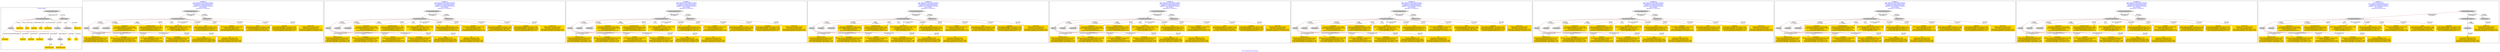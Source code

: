 digraph n0 {
fontcolor="blue"
remincross="true"
label="s26-s-san-francisco-moma.json"
subgraph cluster_0 {
label="1-correct model"
n2[style="filled",color="white",fillcolor="lightgray",label="CulturalHeritageObject1"];
n3[style="filled",color="white",fillcolor="lightgray",label="Person1"];
n4[shape="plaintext",style="filled",fillcolor="gold",label="dimensions"];
n5[shape="plaintext",style="filled",fillcolor="gold",label="credit"];
n6[shape="plaintext",style="filled",fillcolor="gold",label="copyright"];
n7[shape="plaintext",style="filled",fillcolor="gold",label="title"];
n8[shape="plaintext",style="filled",fillcolor="gold",label="accession-id"];
n9[style="filled",color="white",fillcolor="lightgray",label="Concept1"];
n10[style="filled",color="white",fillcolor="lightgray",label="Document1"];
n11[shape="plaintext",style="filled",fillcolor="gold",label="nationality"];
n12[shape="plaintext",style="filled",fillcolor="gold",label="birthYear"];
n13[shape="plaintext",style="filled",fillcolor="gold",label="deathYear"];
n14[shape="plaintext",style="filled",fillcolor="gold",label="artistName"];
n15[style="filled",color="white",fillcolor="lightgray",label="Place1"];
n16[style="filled",color="white",fillcolor="lightgray",label="Place2"];
n17[shape="plaintext",style="filled",fillcolor="gold",label="birthPlaceState"];
n18[shape="plaintext",style="filled",fillcolor="gold",label="deathPlaceState"];
n19[style="filled",color="white",fillcolor="lightgray",label="EuropeanaAggregation1"];
n20[style="filled",color="white",fillcolor="lightgray",label="WebResource1"];
n21[shape="plaintext",style="filled",fillcolor="gold",label="image-URL"];
n22[shape="plaintext",style="filled",fillcolor="gold",label="type"];
n23[shape="plaintext",style="filled",fillcolor="gold",label="url"];
}
subgraph cluster_1 {
label="candidate 0\nlink coherence:0.8947368421052632\nnode coherence:0.9473684210526315\nconfidence:0.5463947444467039\nmapping score:0.6050639123093023\ncost:18.98461\n-precision:0.74-recall:0.67"
n25[style="filled",color="white",fillcolor="lightgray",label="CulturalHeritageObject1"];
n26[style="filled",color="white",fillcolor="lightgray",label="Person1"];
n27[style="filled",color="white",fillcolor="lightgray",label="Concept1"];
n28[style="filled",color="white",fillcolor="lightgray",label="Document1"];
n29[style="filled",color="white",fillcolor="lightgray",label="EuropeanaAggregation1"];
n30[style="filled",color="white",fillcolor="lightgray",label="WebResource1"];
n31[shape="plaintext",style="filled",fillcolor="gold",label="birthPlaceState\n[CulturalHeritageObject,description,0.457]\n[Person,biographicalInformation,0.397]\n[CulturalHeritageObject,provenance,0.114]\n[CulturalHeritageObject,rightsHolder,0.032]"];
n32[shape="plaintext",style="filled",fillcolor="gold",label="nationality\n[Person,countryAssociatedWithThePerson,0.649]\n[Person,biographicalInformation,0.135]\n[CulturalHeritageObject,description,0.129]\n[CulturalHeritageObject,provenance,0.087]"];
n33[shape="plaintext",style="filled",fillcolor="gold",label="dimensions\n[CulturalHeritageObject,extent,0.994]\n[CulturalHeritageObject,description,0.006]\n[Person,dateOfDeath,0.0]\n[Person,biographicalInformation,0.0]"];
n34[shape="plaintext",style="filled",fillcolor="gold",label="url\n[Document,classLink,0.504]\n[WebResource,classLink,0.343]\n[Document,columnSubClassOfLink,0.148]\n[CulturalHeritageObject,provenance,0.005]"];
n35[shape="plaintext",style="filled",fillcolor="gold",label="type\n[Concept,prefLabel,0.754]\n[Person,biographicalInformation,0.239]\n[CulturalHeritageObject,description,0.006]\n[Document,columnSubClassOfLink,0.001]"];
n36[shape="plaintext",style="filled",fillcolor="gold",label="deathPlaceState\n[Person,biographicalInformation,0.429]\n[CulturalHeritageObject,description,0.367]\n[CulturalHeritageObject,title,0.127]\n[Document,columnSubClassOfLink,0.076]"];
n37[shape="plaintext",style="filled",fillcolor="gold",label="accession-id\n[CulturalHeritageObject,accessionNumber,0.85]\n[WebResource,classLink,0.147]\n[CulturalHeritageObject,extent,0.001]\n[Person,dateOfBirth,0.001]"];
n38[shape="plaintext",style="filled",fillcolor="gold",label="title\n[Person,biographicalInformation,0.457]\n[CulturalHeritageObject,description,0.384]\n[CulturalHeritageObject,title,0.08]\n[CulturalHeritageObject,provenance,0.079]"];
n39[shape="plaintext",style="filled",fillcolor="gold",label="birthYear\n[CulturalHeritageObject,created,0.508]\n[Person,dateOfBirth,0.192]\n[Person,biographicalInformation,0.172]\n[CulturalHeritageObject,description,0.129]"];
n40[shape="plaintext",style="filled",fillcolor="gold",label="image-URL\n[WebResource,classLink,0.845]\n[Document,classLink,0.082]\n[Document,columnSubClassOfLink,0.071]\n[CulturalHeritageObject,description,0.002]"];
n41[shape="plaintext",style="filled",fillcolor="gold",label="credit\n[CulturalHeritageObject,provenance,0.797]\n[CulturalHeritageObject,description,0.088]\n[CulturalHeritageObject,title,0.066]\n[Document,columnSubClassOfLink,0.049]"];
n42[shape="plaintext",style="filled",fillcolor="gold",label="copyright\n[CulturalHeritageObject,description,0.365]\n[CulturalHeritageObject,provenance,0.312]\n[CulturalHeritageObject,rightsHolder,0.203]\n[Person,biographicalInformation,0.119]"];
n43[shape="plaintext",style="filled",fillcolor="gold",label="deathYear\n[CulturalHeritageObject,created,0.305]\n[Person,dateOfDeath,0.287]\n[Person,biographicalInformation,0.214]\n[CulturalHeritageObject,provenance,0.194]"];
n44[shape="plaintext",style="filled",fillcolor="gold",label="artistName\n[Document,columnSubClassOfLink,0.418]\n[Person,nameOfThePerson,0.243]\n[CulturalHeritageObject,provenance,0.195]\n[CulturalHeritageObject,description,0.145]"];
}
subgraph cluster_2 {
label="candidate 1\nlink coherence:0.8947368421052632\nnode coherence:0.9473684210526315\nconfidence:0.5463947444467039\nmapping score:0.6050639123093023\ncost:18.98461\n-precision:0.74-recall:0.67"
n46[style="filled",color="white",fillcolor="lightgray",label="CulturalHeritageObject1"];
n47[style="filled",color="white",fillcolor="lightgray",label="Person1"];
n48[style="filled",color="white",fillcolor="lightgray",label="Concept1"];
n49[style="filled",color="white",fillcolor="lightgray",label="Document2"];
n50[style="filled",color="white",fillcolor="lightgray",label="EuropeanaAggregation1"];
n51[style="filled",color="white",fillcolor="lightgray",label="WebResource1"];
n52[shape="plaintext",style="filled",fillcolor="gold",label="birthPlaceState\n[CulturalHeritageObject,description,0.457]\n[Person,biographicalInformation,0.397]\n[CulturalHeritageObject,provenance,0.114]\n[CulturalHeritageObject,rightsHolder,0.032]"];
n53[shape="plaintext",style="filled",fillcolor="gold",label="nationality\n[Person,countryAssociatedWithThePerson,0.649]\n[Person,biographicalInformation,0.135]\n[CulturalHeritageObject,description,0.129]\n[CulturalHeritageObject,provenance,0.087]"];
n54[shape="plaintext",style="filled",fillcolor="gold",label="url\n[Document,classLink,0.504]\n[WebResource,classLink,0.343]\n[Document,columnSubClassOfLink,0.148]\n[CulturalHeritageObject,provenance,0.005]"];
n55[shape="plaintext",style="filled",fillcolor="gold",label="dimensions\n[CulturalHeritageObject,extent,0.994]\n[CulturalHeritageObject,description,0.006]\n[Person,dateOfDeath,0.0]\n[Person,biographicalInformation,0.0]"];
n56[shape="plaintext",style="filled",fillcolor="gold",label="type\n[Concept,prefLabel,0.754]\n[Person,biographicalInformation,0.239]\n[CulturalHeritageObject,description,0.006]\n[Document,columnSubClassOfLink,0.001]"];
n57[shape="plaintext",style="filled",fillcolor="gold",label="deathPlaceState\n[Person,biographicalInformation,0.429]\n[CulturalHeritageObject,description,0.367]\n[CulturalHeritageObject,title,0.127]\n[Document,columnSubClassOfLink,0.076]"];
n58[shape="plaintext",style="filled",fillcolor="gold",label="accession-id\n[CulturalHeritageObject,accessionNumber,0.85]\n[WebResource,classLink,0.147]\n[CulturalHeritageObject,extent,0.001]\n[Person,dateOfBirth,0.001]"];
n59[shape="plaintext",style="filled",fillcolor="gold",label="title\n[Person,biographicalInformation,0.457]\n[CulturalHeritageObject,description,0.384]\n[CulturalHeritageObject,title,0.08]\n[CulturalHeritageObject,provenance,0.079]"];
n60[shape="plaintext",style="filled",fillcolor="gold",label="birthYear\n[CulturalHeritageObject,created,0.508]\n[Person,dateOfBirth,0.192]\n[Person,biographicalInformation,0.172]\n[CulturalHeritageObject,description,0.129]"];
n61[shape="plaintext",style="filled",fillcolor="gold",label="image-URL\n[WebResource,classLink,0.845]\n[Document,classLink,0.082]\n[Document,columnSubClassOfLink,0.071]\n[CulturalHeritageObject,description,0.002]"];
n62[shape="plaintext",style="filled",fillcolor="gold",label="credit\n[CulturalHeritageObject,provenance,0.797]\n[CulturalHeritageObject,description,0.088]\n[CulturalHeritageObject,title,0.066]\n[Document,columnSubClassOfLink,0.049]"];
n63[shape="plaintext",style="filled",fillcolor="gold",label="copyright\n[CulturalHeritageObject,description,0.365]\n[CulturalHeritageObject,provenance,0.312]\n[CulturalHeritageObject,rightsHolder,0.203]\n[Person,biographicalInformation,0.119]"];
n64[shape="plaintext",style="filled",fillcolor="gold",label="deathYear\n[CulturalHeritageObject,created,0.305]\n[Person,dateOfDeath,0.287]\n[Person,biographicalInformation,0.214]\n[CulturalHeritageObject,provenance,0.194]"];
n65[shape="plaintext",style="filled",fillcolor="gold",label="artistName\n[Document,columnSubClassOfLink,0.418]\n[Person,nameOfThePerson,0.243]\n[CulturalHeritageObject,provenance,0.195]\n[CulturalHeritageObject,description,0.145]"];
}
subgraph cluster_3 {
label="candidate 2\nlink coherence:0.8947368421052632\nnode coherence:0.9473684210526315\nconfidence:0.5463947444467039\nmapping score:0.6050639123093023\ncost:18.98462\n-precision:0.74-recall:0.67"
n67[style="filled",color="white",fillcolor="lightgray",label="CulturalHeritageObject1"];
n68[style="filled",color="white",fillcolor="lightgray",label="Person1"];
n69[style="filled",color="white",fillcolor="lightgray",label="Concept2"];
n70[style="filled",color="white",fillcolor="lightgray",label="Document1"];
n71[style="filled",color="white",fillcolor="lightgray",label="EuropeanaAggregation1"];
n72[style="filled",color="white",fillcolor="lightgray",label="WebResource1"];
n73[shape="plaintext",style="filled",fillcolor="gold",label="birthPlaceState\n[CulturalHeritageObject,description,0.457]\n[Person,biographicalInformation,0.397]\n[CulturalHeritageObject,provenance,0.114]\n[CulturalHeritageObject,rightsHolder,0.032]"];
n74[shape="plaintext",style="filled",fillcolor="gold",label="nationality\n[Person,countryAssociatedWithThePerson,0.649]\n[Person,biographicalInformation,0.135]\n[CulturalHeritageObject,description,0.129]\n[CulturalHeritageObject,provenance,0.087]"];
n75[shape="plaintext",style="filled",fillcolor="gold",label="type\n[Concept,prefLabel,0.754]\n[Person,biographicalInformation,0.239]\n[CulturalHeritageObject,description,0.006]\n[Document,columnSubClassOfLink,0.001]"];
n76[shape="plaintext",style="filled",fillcolor="gold",label="dimensions\n[CulturalHeritageObject,extent,0.994]\n[CulturalHeritageObject,description,0.006]\n[Person,dateOfDeath,0.0]\n[Person,biographicalInformation,0.0]"];
n77[shape="plaintext",style="filled",fillcolor="gold",label="url\n[Document,classLink,0.504]\n[WebResource,classLink,0.343]\n[Document,columnSubClassOfLink,0.148]\n[CulturalHeritageObject,provenance,0.005]"];
n78[shape="plaintext",style="filled",fillcolor="gold",label="deathPlaceState\n[Person,biographicalInformation,0.429]\n[CulturalHeritageObject,description,0.367]\n[CulturalHeritageObject,title,0.127]\n[Document,columnSubClassOfLink,0.076]"];
n79[shape="plaintext",style="filled",fillcolor="gold",label="accession-id\n[CulturalHeritageObject,accessionNumber,0.85]\n[WebResource,classLink,0.147]\n[CulturalHeritageObject,extent,0.001]\n[Person,dateOfBirth,0.001]"];
n80[shape="plaintext",style="filled",fillcolor="gold",label="title\n[Person,biographicalInformation,0.457]\n[CulturalHeritageObject,description,0.384]\n[CulturalHeritageObject,title,0.08]\n[CulturalHeritageObject,provenance,0.079]"];
n81[shape="plaintext",style="filled",fillcolor="gold",label="birthYear\n[CulturalHeritageObject,created,0.508]\n[Person,dateOfBirth,0.192]\n[Person,biographicalInformation,0.172]\n[CulturalHeritageObject,description,0.129]"];
n82[shape="plaintext",style="filled",fillcolor="gold",label="image-URL\n[WebResource,classLink,0.845]\n[Document,classLink,0.082]\n[Document,columnSubClassOfLink,0.071]\n[CulturalHeritageObject,description,0.002]"];
n83[shape="plaintext",style="filled",fillcolor="gold",label="credit\n[CulturalHeritageObject,provenance,0.797]\n[CulturalHeritageObject,description,0.088]\n[CulturalHeritageObject,title,0.066]\n[Document,columnSubClassOfLink,0.049]"];
n84[shape="plaintext",style="filled",fillcolor="gold",label="copyright\n[CulturalHeritageObject,description,0.365]\n[CulturalHeritageObject,provenance,0.312]\n[CulturalHeritageObject,rightsHolder,0.203]\n[Person,biographicalInformation,0.119]"];
n85[shape="plaintext",style="filled",fillcolor="gold",label="deathYear\n[CulturalHeritageObject,created,0.305]\n[Person,dateOfDeath,0.287]\n[Person,biographicalInformation,0.214]\n[CulturalHeritageObject,provenance,0.194]"];
n86[shape="plaintext",style="filled",fillcolor="gold",label="artistName\n[Document,columnSubClassOfLink,0.418]\n[Person,nameOfThePerson,0.243]\n[CulturalHeritageObject,provenance,0.195]\n[CulturalHeritageObject,description,0.145]"];
}
subgraph cluster_4 {
label="candidate 3\nlink coherence:0.8947368421052632\nnode coherence:0.9473684210526315\nconfidence:0.5463947444467039\nmapping score:0.6050639123093023\ncost:18.98462\n-precision:0.74-recall:0.67"
n88[style="filled",color="white",fillcolor="lightgray",label="CulturalHeritageObject1"];
n89[style="filled",color="white",fillcolor="lightgray",label="Person1"];
n90[style="filled",color="white",fillcolor="lightgray",label="Concept2"];
n91[style="filled",color="white",fillcolor="lightgray",label="Document2"];
n92[style="filled",color="white",fillcolor="lightgray",label="EuropeanaAggregation1"];
n93[style="filled",color="white",fillcolor="lightgray",label="WebResource1"];
n94[shape="plaintext",style="filled",fillcolor="gold",label="birthPlaceState\n[CulturalHeritageObject,description,0.457]\n[Person,biographicalInformation,0.397]\n[CulturalHeritageObject,provenance,0.114]\n[CulturalHeritageObject,rightsHolder,0.032]"];
n95[shape="plaintext",style="filled",fillcolor="gold",label="nationality\n[Person,countryAssociatedWithThePerson,0.649]\n[Person,biographicalInformation,0.135]\n[CulturalHeritageObject,description,0.129]\n[CulturalHeritageObject,provenance,0.087]"];
n96[shape="plaintext",style="filled",fillcolor="gold",label="type\n[Concept,prefLabel,0.754]\n[Person,biographicalInformation,0.239]\n[CulturalHeritageObject,description,0.006]\n[Document,columnSubClassOfLink,0.001]"];
n97[shape="plaintext",style="filled",fillcolor="gold",label="url\n[Document,classLink,0.504]\n[WebResource,classLink,0.343]\n[Document,columnSubClassOfLink,0.148]\n[CulturalHeritageObject,provenance,0.005]"];
n98[shape="plaintext",style="filled",fillcolor="gold",label="dimensions\n[CulturalHeritageObject,extent,0.994]\n[CulturalHeritageObject,description,0.006]\n[Person,dateOfDeath,0.0]\n[Person,biographicalInformation,0.0]"];
n99[shape="plaintext",style="filled",fillcolor="gold",label="deathPlaceState\n[Person,biographicalInformation,0.429]\n[CulturalHeritageObject,description,0.367]\n[CulturalHeritageObject,title,0.127]\n[Document,columnSubClassOfLink,0.076]"];
n100[shape="plaintext",style="filled",fillcolor="gold",label="accession-id\n[CulturalHeritageObject,accessionNumber,0.85]\n[WebResource,classLink,0.147]\n[CulturalHeritageObject,extent,0.001]\n[Person,dateOfBirth,0.001]"];
n101[shape="plaintext",style="filled",fillcolor="gold",label="title\n[Person,biographicalInformation,0.457]\n[CulturalHeritageObject,description,0.384]\n[CulturalHeritageObject,title,0.08]\n[CulturalHeritageObject,provenance,0.079]"];
n102[shape="plaintext",style="filled",fillcolor="gold",label="birthYear\n[CulturalHeritageObject,created,0.508]\n[Person,dateOfBirth,0.192]\n[Person,biographicalInformation,0.172]\n[CulturalHeritageObject,description,0.129]"];
n103[shape="plaintext",style="filled",fillcolor="gold",label="image-URL\n[WebResource,classLink,0.845]\n[Document,classLink,0.082]\n[Document,columnSubClassOfLink,0.071]\n[CulturalHeritageObject,description,0.002]"];
n104[shape="plaintext",style="filled",fillcolor="gold",label="credit\n[CulturalHeritageObject,provenance,0.797]\n[CulturalHeritageObject,description,0.088]\n[CulturalHeritageObject,title,0.066]\n[Document,columnSubClassOfLink,0.049]"];
n105[shape="plaintext",style="filled",fillcolor="gold",label="copyright\n[CulturalHeritageObject,description,0.365]\n[CulturalHeritageObject,provenance,0.312]\n[CulturalHeritageObject,rightsHolder,0.203]\n[Person,biographicalInformation,0.119]"];
n106[shape="plaintext",style="filled",fillcolor="gold",label="deathYear\n[CulturalHeritageObject,created,0.305]\n[Person,dateOfDeath,0.287]\n[Person,biographicalInformation,0.214]\n[CulturalHeritageObject,provenance,0.194]"];
n107[shape="plaintext",style="filled",fillcolor="gold",label="artistName\n[Document,columnSubClassOfLink,0.418]\n[Person,nameOfThePerson,0.243]\n[CulturalHeritageObject,provenance,0.195]\n[CulturalHeritageObject,description,0.145]"];
}
subgraph cluster_5 {
label="candidate 4\nlink coherence:0.8947368421052632\nnode coherence:0.9473684210526315\nconfidence:0.5463947444467039\nmapping score:0.6050639123093023\ncost:18.98471\n-precision:0.74-recall:0.67"
n109[style="filled",color="white",fillcolor="lightgray",label="CulturalHeritageObject1"];
n110[style="filled",color="white",fillcolor="lightgray",label="Person2"];
n111[style="filled",color="white",fillcolor="lightgray",label="Concept1"];
n112[style="filled",color="white",fillcolor="lightgray",label="Document1"];
n113[style="filled",color="white",fillcolor="lightgray",label="EuropeanaAggregation1"];
n114[style="filled",color="white",fillcolor="lightgray",label="WebResource1"];
n115[shape="plaintext",style="filled",fillcolor="gold",label="birthPlaceState\n[CulturalHeritageObject,description,0.457]\n[Person,biographicalInformation,0.397]\n[CulturalHeritageObject,provenance,0.114]\n[CulturalHeritageObject,rightsHolder,0.032]"];
n116[shape="plaintext",style="filled",fillcolor="gold",label="dimensions\n[CulturalHeritageObject,extent,0.994]\n[CulturalHeritageObject,description,0.006]\n[Person,dateOfDeath,0.0]\n[Person,biographicalInformation,0.0]"];
n117[shape="plaintext",style="filled",fillcolor="gold",label="url\n[Document,classLink,0.504]\n[WebResource,classLink,0.343]\n[Document,columnSubClassOfLink,0.148]\n[CulturalHeritageObject,provenance,0.005]"];
n118[shape="plaintext",style="filled",fillcolor="gold",label="nationality\n[Person,countryAssociatedWithThePerson,0.649]\n[Person,biographicalInformation,0.135]\n[CulturalHeritageObject,description,0.129]\n[CulturalHeritageObject,provenance,0.087]"];
n119[shape="plaintext",style="filled",fillcolor="gold",label="type\n[Concept,prefLabel,0.754]\n[Person,biographicalInformation,0.239]\n[CulturalHeritageObject,description,0.006]\n[Document,columnSubClassOfLink,0.001]"];
n120[shape="plaintext",style="filled",fillcolor="gold",label="deathPlaceState\n[Person,biographicalInformation,0.429]\n[CulturalHeritageObject,description,0.367]\n[CulturalHeritageObject,title,0.127]\n[Document,columnSubClassOfLink,0.076]"];
n121[shape="plaintext",style="filled",fillcolor="gold",label="accession-id\n[CulturalHeritageObject,accessionNumber,0.85]\n[WebResource,classLink,0.147]\n[CulturalHeritageObject,extent,0.001]\n[Person,dateOfBirth,0.001]"];
n122[shape="plaintext",style="filled",fillcolor="gold",label="title\n[Person,biographicalInformation,0.457]\n[CulturalHeritageObject,description,0.384]\n[CulturalHeritageObject,title,0.08]\n[CulturalHeritageObject,provenance,0.079]"];
n123[shape="plaintext",style="filled",fillcolor="gold",label="birthYear\n[CulturalHeritageObject,created,0.508]\n[Person,dateOfBirth,0.192]\n[Person,biographicalInformation,0.172]\n[CulturalHeritageObject,description,0.129]"];
n124[shape="plaintext",style="filled",fillcolor="gold",label="image-URL\n[WebResource,classLink,0.845]\n[Document,classLink,0.082]\n[Document,columnSubClassOfLink,0.071]\n[CulturalHeritageObject,description,0.002]"];
n125[shape="plaintext",style="filled",fillcolor="gold",label="deathYear\n[CulturalHeritageObject,created,0.305]\n[Person,dateOfDeath,0.287]\n[Person,biographicalInformation,0.214]\n[CulturalHeritageObject,provenance,0.194]"];
n126[shape="plaintext",style="filled",fillcolor="gold",label="credit\n[CulturalHeritageObject,provenance,0.797]\n[CulturalHeritageObject,description,0.088]\n[CulturalHeritageObject,title,0.066]\n[Document,columnSubClassOfLink,0.049]"];
n127[shape="plaintext",style="filled",fillcolor="gold",label="copyright\n[CulturalHeritageObject,description,0.365]\n[CulturalHeritageObject,provenance,0.312]\n[CulturalHeritageObject,rightsHolder,0.203]\n[Person,biographicalInformation,0.119]"];
n128[shape="plaintext",style="filled",fillcolor="gold",label="artistName\n[Document,columnSubClassOfLink,0.418]\n[Person,nameOfThePerson,0.243]\n[CulturalHeritageObject,provenance,0.195]\n[CulturalHeritageObject,description,0.145]"];
}
subgraph cluster_6 {
label="candidate 5\nlink coherence:0.8947368421052632\nnode coherence:0.9473684210526315\nconfidence:0.5463947444467039\nmapping score:0.6050639123093023\ncost:18.98493\n-precision:0.74-recall:0.67"
n130[style="filled",color="white",fillcolor="lightgray",label="CulturalHeritageObject1"];
n131[style="filled",color="white",fillcolor="lightgray",label="Person1"];
n132[style="filled",color="white",fillcolor="lightgray",label="Concept1"];
n133[style="filled",color="white",fillcolor="lightgray",label="Document1"];
n134[style="filled",color="white",fillcolor="lightgray",label="EuropeanaAggregation1"];
n135[style="filled",color="white",fillcolor="lightgray",label="WebResource2"];
n136[shape="plaintext",style="filled",fillcolor="gold",label="birthPlaceState\n[CulturalHeritageObject,description,0.457]\n[Person,biographicalInformation,0.397]\n[CulturalHeritageObject,provenance,0.114]\n[CulturalHeritageObject,rightsHolder,0.032]"];
n137[shape="plaintext",style="filled",fillcolor="gold",label="nationality\n[Person,countryAssociatedWithThePerson,0.649]\n[Person,biographicalInformation,0.135]\n[CulturalHeritageObject,description,0.129]\n[CulturalHeritageObject,provenance,0.087]"];
n138[shape="plaintext",style="filled",fillcolor="gold",label="image-URL\n[WebResource,classLink,0.845]\n[Document,classLink,0.082]\n[Document,columnSubClassOfLink,0.071]\n[CulturalHeritageObject,description,0.002]"];
n139[shape="plaintext",style="filled",fillcolor="gold",label="dimensions\n[CulturalHeritageObject,extent,0.994]\n[CulturalHeritageObject,description,0.006]\n[Person,dateOfDeath,0.0]\n[Person,biographicalInformation,0.0]"];
n140[shape="plaintext",style="filled",fillcolor="gold",label="url\n[Document,classLink,0.504]\n[WebResource,classLink,0.343]\n[Document,columnSubClassOfLink,0.148]\n[CulturalHeritageObject,provenance,0.005]"];
n141[shape="plaintext",style="filled",fillcolor="gold",label="type\n[Concept,prefLabel,0.754]\n[Person,biographicalInformation,0.239]\n[CulturalHeritageObject,description,0.006]\n[Document,columnSubClassOfLink,0.001]"];
n142[shape="plaintext",style="filled",fillcolor="gold",label="deathPlaceState\n[Person,biographicalInformation,0.429]\n[CulturalHeritageObject,description,0.367]\n[CulturalHeritageObject,title,0.127]\n[Document,columnSubClassOfLink,0.076]"];
n143[shape="plaintext",style="filled",fillcolor="gold",label="accession-id\n[CulturalHeritageObject,accessionNumber,0.85]\n[WebResource,classLink,0.147]\n[CulturalHeritageObject,extent,0.001]\n[Person,dateOfBirth,0.001]"];
n144[shape="plaintext",style="filled",fillcolor="gold",label="title\n[Person,biographicalInformation,0.457]\n[CulturalHeritageObject,description,0.384]\n[CulturalHeritageObject,title,0.08]\n[CulturalHeritageObject,provenance,0.079]"];
n145[shape="plaintext",style="filled",fillcolor="gold",label="birthYear\n[CulturalHeritageObject,created,0.508]\n[Person,dateOfBirth,0.192]\n[Person,biographicalInformation,0.172]\n[CulturalHeritageObject,description,0.129]"];
n146[shape="plaintext",style="filled",fillcolor="gold",label="credit\n[CulturalHeritageObject,provenance,0.797]\n[CulturalHeritageObject,description,0.088]\n[CulturalHeritageObject,title,0.066]\n[Document,columnSubClassOfLink,0.049]"];
n147[shape="plaintext",style="filled",fillcolor="gold",label="copyright\n[CulturalHeritageObject,description,0.365]\n[CulturalHeritageObject,provenance,0.312]\n[CulturalHeritageObject,rightsHolder,0.203]\n[Person,biographicalInformation,0.119]"];
n148[shape="plaintext",style="filled",fillcolor="gold",label="deathYear\n[CulturalHeritageObject,created,0.305]\n[Person,dateOfDeath,0.287]\n[Person,biographicalInformation,0.214]\n[CulturalHeritageObject,provenance,0.194]"];
n149[shape="plaintext",style="filled",fillcolor="gold",label="artistName\n[Document,columnSubClassOfLink,0.418]\n[Person,nameOfThePerson,0.243]\n[CulturalHeritageObject,provenance,0.195]\n[CulturalHeritageObject,description,0.145]"];
}
subgraph cluster_7 {
label="candidate 6\nlink coherence:0.8947368421052632\nnode coherence:0.9473684210526315\nconfidence:0.5463947444467039\nmapping score:0.6050639123093023\ncost:18.98493\n-precision:0.74-recall:0.67"
n151[style="filled",color="white",fillcolor="lightgray",label="CulturalHeritageObject1"];
n152[style="filled",color="white",fillcolor="lightgray",label="Person1"];
n153[style="filled",color="white",fillcolor="lightgray",label="Concept1"];
n154[style="filled",color="white",fillcolor="lightgray",label="Document2"];
n155[style="filled",color="white",fillcolor="lightgray",label="EuropeanaAggregation1"];
n156[style="filled",color="white",fillcolor="lightgray",label="WebResource2"];
n157[shape="plaintext",style="filled",fillcolor="gold",label="birthPlaceState\n[CulturalHeritageObject,description,0.457]\n[Person,biographicalInformation,0.397]\n[CulturalHeritageObject,provenance,0.114]\n[CulturalHeritageObject,rightsHolder,0.032]"];
n158[shape="plaintext",style="filled",fillcolor="gold",label="nationality\n[Person,countryAssociatedWithThePerson,0.649]\n[Person,biographicalInformation,0.135]\n[CulturalHeritageObject,description,0.129]\n[CulturalHeritageObject,provenance,0.087]"];
n159[shape="plaintext",style="filled",fillcolor="gold",label="image-URL\n[WebResource,classLink,0.845]\n[Document,classLink,0.082]\n[Document,columnSubClassOfLink,0.071]\n[CulturalHeritageObject,description,0.002]"];
n160[shape="plaintext",style="filled",fillcolor="gold",label="url\n[Document,classLink,0.504]\n[WebResource,classLink,0.343]\n[Document,columnSubClassOfLink,0.148]\n[CulturalHeritageObject,provenance,0.005]"];
n161[shape="plaintext",style="filled",fillcolor="gold",label="dimensions\n[CulturalHeritageObject,extent,0.994]\n[CulturalHeritageObject,description,0.006]\n[Person,dateOfDeath,0.0]\n[Person,biographicalInformation,0.0]"];
n162[shape="plaintext",style="filled",fillcolor="gold",label="type\n[Concept,prefLabel,0.754]\n[Person,biographicalInformation,0.239]\n[CulturalHeritageObject,description,0.006]\n[Document,columnSubClassOfLink,0.001]"];
n163[shape="plaintext",style="filled",fillcolor="gold",label="deathPlaceState\n[Person,biographicalInformation,0.429]\n[CulturalHeritageObject,description,0.367]\n[CulturalHeritageObject,title,0.127]\n[Document,columnSubClassOfLink,0.076]"];
n164[shape="plaintext",style="filled",fillcolor="gold",label="accession-id\n[CulturalHeritageObject,accessionNumber,0.85]\n[WebResource,classLink,0.147]\n[CulturalHeritageObject,extent,0.001]\n[Person,dateOfBirth,0.001]"];
n165[shape="plaintext",style="filled",fillcolor="gold",label="title\n[Person,biographicalInformation,0.457]\n[CulturalHeritageObject,description,0.384]\n[CulturalHeritageObject,title,0.08]\n[CulturalHeritageObject,provenance,0.079]"];
n166[shape="plaintext",style="filled",fillcolor="gold",label="birthYear\n[CulturalHeritageObject,created,0.508]\n[Person,dateOfBirth,0.192]\n[Person,biographicalInformation,0.172]\n[CulturalHeritageObject,description,0.129]"];
n167[shape="plaintext",style="filled",fillcolor="gold",label="credit\n[CulturalHeritageObject,provenance,0.797]\n[CulturalHeritageObject,description,0.088]\n[CulturalHeritageObject,title,0.066]\n[Document,columnSubClassOfLink,0.049]"];
n168[shape="plaintext",style="filled",fillcolor="gold",label="copyright\n[CulturalHeritageObject,description,0.365]\n[CulturalHeritageObject,provenance,0.312]\n[CulturalHeritageObject,rightsHolder,0.203]\n[Person,biographicalInformation,0.119]"];
n169[shape="plaintext",style="filled",fillcolor="gold",label="deathYear\n[CulturalHeritageObject,created,0.305]\n[Person,dateOfDeath,0.287]\n[Person,biographicalInformation,0.214]\n[CulturalHeritageObject,provenance,0.194]"];
n170[shape="plaintext",style="filled",fillcolor="gold",label="artistName\n[Document,columnSubClassOfLink,0.418]\n[Person,nameOfThePerson,0.243]\n[CulturalHeritageObject,provenance,0.195]\n[CulturalHeritageObject,description,0.145]"];
}
subgraph cluster_8 {
label="candidate 7\nlink coherence:0.8947368421052632\nnode coherence:0.9473684210526315\nconfidence:0.5463947444467039\nmapping score:0.6050639123093023\ncost:18.98494\n-precision:0.74-recall:0.67"
n172[style="filled",color="white",fillcolor="lightgray",label="CulturalHeritageObject1"];
n173[style="filled",color="white",fillcolor="lightgray",label="Person1"];
n174[style="filled",color="white",fillcolor="lightgray",label="Concept2"];
n175[style="filled",color="white",fillcolor="lightgray",label="Document1"];
n176[style="filled",color="white",fillcolor="lightgray",label="EuropeanaAggregation1"];
n177[style="filled",color="white",fillcolor="lightgray",label="WebResource2"];
n178[shape="plaintext",style="filled",fillcolor="gold",label="birthPlaceState\n[CulturalHeritageObject,description,0.457]\n[Person,biographicalInformation,0.397]\n[CulturalHeritageObject,provenance,0.114]\n[CulturalHeritageObject,rightsHolder,0.032]"];
n179[shape="plaintext",style="filled",fillcolor="gold",label="nationality\n[Person,countryAssociatedWithThePerson,0.649]\n[Person,biographicalInformation,0.135]\n[CulturalHeritageObject,description,0.129]\n[CulturalHeritageObject,provenance,0.087]"];
n180[shape="plaintext",style="filled",fillcolor="gold",label="image-URL\n[WebResource,classLink,0.845]\n[Document,classLink,0.082]\n[Document,columnSubClassOfLink,0.071]\n[CulturalHeritageObject,description,0.002]"];
n181[shape="plaintext",style="filled",fillcolor="gold",label="type\n[Concept,prefLabel,0.754]\n[Person,biographicalInformation,0.239]\n[CulturalHeritageObject,description,0.006]\n[Document,columnSubClassOfLink,0.001]"];
n182[shape="plaintext",style="filled",fillcolor="gold",label="dimensions\n[CulturalHeritageObject,extent,0.994]\n[CulturalHeritageObject,description,0.006]\n[Person,dateOfDeath,0.0]\n[Person,biographicalInformation,0.0]"];
n183[shape="plaintext",style="filled",fillcolor="gold",label="url\n[Document,classLink,0.504]\n[WebResource,classLink,0.343]\n[Document,columnSubClassOfLink,0.148]\n[CulturalHeritageObject,provenance,0.005]"];
n184[shape="plaintext",style="filled",fillcolor="gold",label="deathPlaceState\n[Person,biographicalInformation,0.429]\n[CulturalHeritageObject,description,0.367]\n[CulturalHeritageObject,title,0.127]\n[Document,columnSubClassOfLink,0.076]"];
n185[shape="plaintext",style="filled",fillcolor="gold",label="accession-id\n[CulturalHeritageObject,accessionNumber,0.85]\n[WebResource,classLink,0.147]\n[CulturalHeritageObject,extent,0.001]\n[Person,dateOfBirth,0.001]"];
n186[shape="plaintext",style="filled",fillcolor="gold",label="title\n[Person,biographicalInformation,0.457]\n[CulturalHeritageObject,description,0.384]\n[CulturalHeritageObject,title,0.08]\n[CulturalHeritageObject,provenance,0.079]"];
n187[shape="plaintext",style="filled",fillcolor="gold",label="birthYear\n[CulturalHeritageObject,created,0.508]\n[Person,dateOfBirth,0.192]\n[Person,biographicalInformation,0.172]\n[CulturalHeritageObject,description,0.129]"];
n188[shape="plaintext",style="filled",fillcolor="gold",label="credit\n[CulturalHeritageObject,provenance,0.797]\n[CulturalHeritageObject,description,0.088]\n[CulturalHeritageObject,title,0.066]\n[Document,columnSubClassOfLink,0.049]"];
n189[shape="plaintext",style="filled",fillcolor="gold",label="copyright\n[CulturalHeritageObject,description,0.365]\n[CulturalHeritageObject,provenance,0.312]\n[CulturalHeritageObject,rightsHolder,0.203]\n[Person,biographicalInformation,0.119]"];
n190[shape="plaintext",style="filled",fillcolor="gold",label="deathYear\n[CulturalHeritageObject,created,0.305]\n[Person,dateOfDeath,0.287]\n[Person,biographicalInformation,0.214]\n[CulturalHeritageObject,provenance,0.194]"];
n191[shape="plaintext",style="filled",fillcolor="gold",label="artistName\n[Document,columnSubClassOfLink,0.418]\n[Person,nameOfThePerson,0.243]\n[CulturalHeritageObject,provenance,0.195]\n[CulturalHeritageObject,description,0.145]"];
}
subgraph cluster_9 {
label="candidate 8\nlink coherence:0.8947368421052632\nnode coherence:0.9473684210526315\nconfidence:0.5463947444467039\nmapping score:0.6050639123093023\ncost:18.98494\n-precision:0.74-recall:0.67"
n193[style="filled",color="white",fillcolor="lightgray",label="CulturalHeritageObject1"];
n194[style="filled",color="white",fillcolor="lightgray",label="Person1"];
n195[style="filled",color="white",fillcolor="lightgray",label="Concept2"];
n196[style="filled",color="white",fillcolor="lightgray",label="Document2"];
n197[style="filled",color="white",fillcolor="lightgray",label="EuropeanaAggregation1"];
n198[style="filled",color="white",fillcolor="lightgray",label="WebResource2"];
n199[shape="plaintext",style="filled",fillcolor="gold",label="birthPlaceState\n[CulturalHeritageObject,description,0.457]\n[Person,biographicalInformation,0.397]\n[CulturalHeritageObject,provenance,0.114]\n[CulturalHeritageObject,rightsHolder,0.032]"];
n200[shape="plaintext",style="filled",fillcolor="gold",label="nationality\n[Person,countryAssociatedWithThePerson,0.649]\n[Person,biographicalInformation,0.135]\n[CulturalHeritageObject,description,0.129]\n[CulturalHeritageObject,provenance,0.087]"];
n201[shape="plaintext",style="filled",fillcolor="gold",label="image-URL\n[WebResource,classLink,0.845]\n[Document,classLink,0.082]\n[Document,columnSubClassOfLink,0.071]\n[CulturalHeritageObject,description,0.002]"];
n202[shape="plaintext",style="filled",fillcolor="gold",label="type\n[Concept,prefLabel,0.754]\n[Person,biographicalInformation,0.239]\n[CulturalHeritageObject,description,0.006]\n[Document,columnSubClassOfLink,0.001]"];
n203[shape="plaintext",style="filled",fillcolor="gold",label="url\n[Document,classLink,0.504]\n[WebResource,classLink,0.343]\n[Document,columnSubClassOfLink,0.148]\n[CulturalHeritageObject,provenance,0.005]"];
n204[shape="plaintext",style="filled",fillcolor="gold",label="dimensions\n[CulturalHeritageObject,extent,0.994]\n[CulturalHeritageObject,description,0.006]\n[Person,dateOfDeath,0.0]\n[Person,biographicalInformation,0.0]"];
n205[shape="plaintext",style="filled",fillcolor="gold",label="deathPlaceState\n[Person,biographicalInformation,0.429]\n[CulturalHeritageObject,description,0.367]\n[CulturalHeritageObject,title,0.127]\n[Document,columnSubClassOfLink,0.076]"];
n206[shape="plaintext",style="filled",fillcolor="gold",label="accession-id\n[CulturalHeritageObject,accessionNumber,0.85]\n[WebResource,classLink,0.147]\n[CulturalHeritageObject,extent,0.001]\n[Person,dateOfBirth,0.001]"];
n207[shape="plaintext",style="filled",fillcolor="gold",label="title\n[Person,biographicalInformation,0.457]\n[CulturalHeritageObject,description,0.384]\n[CulturalHeritageObject,title,0.08]\n[CulturalHeritageObject,provenance,0.079]"];
n208[shape="plaintext",style="filled",fillcolor="gold",label="birthYear\n[CulturalHeritageObject,created,0.508]\n[Person,dateOfBirth,0.192]\n[Person,biographicalInformation,0.172]\n[CulturalHeritageObject,description,0.129]"];
n209[shape="plaintext",style="filled",fillcolor="gold",label="credit\n[CulturalHeritageObject,provenance,0.797]\n[CulturalHeritageObject,description,0.088]\n[CulturalHeritageObject,title,0.066]\n[Document,columnSubClassOfLink,0.049]"];
n210[shape="plaintext",style="filled",fillcolor="gold",label="copyright\n[CulturalHeritageObject,description,0.365]\n[CulturalHeritageObject,provenance,0.312]\n[CulturalHeritageObject,rightsHolder,0.203]\n[Person,biographicalInformation,0.119]"];
n211[shape="plaintext",style="filled",fillcolor="gold",label="deathYear\n[CulturalHeritageObject,created,0.305]\n[Person,dateOfDeath,0.287]\n[Person,biographicalInformation,0.214]\n[CulturalHeritageObject,provenance,0.194]"];
n212[shape="plaintext",style="filled",fillcolor="gold",label="artistName\n[Document,columnSubClassOfLink,0.418]\n[Person,nameOfThePerson,0.243]\n[CulturalHeritageObject,provenance,0.195]\n[CulturalHeritageObject,description,0.145]"];
}
subgraph cluster_10 {
label="candidate 9\nlink coherence:0.85\nnode coherence:0.9473684210526315\nconfidence:0.5463947444467039\nmapping score:0.6050639123093023\ncost:19.98234\n-precision:0.65-recall:0.62"
n214[style="filled",color="white",fillcolor="lightgray",label="CulturalHeritageObject1"];
n215[style="filled",color="white",fillcolor="lightgray",label="Person1"];
n216[style="filled",color="white",fillcolor="lightgray",label="Concept1"];
n217[style="filled",color="white",fillcolor="lightgray",label="CulturalHeritageObject2"];
n218[style="filled",color="white",fillcolor="lightgray",label="Document1"];
n219[style="filled",color="white",fillcolor="lightgray",label="EuropeanaAggregation1"];
n220[style="filled",color="white",fillcolor="lightgray",label="WebResource1"];
n221[shape="plaintext",style="filled",fillcolor="gold",label="birthPlaceState\n[CulturalHeritageObject,description,0.457]\n[Person,biographicalInformation,0.397]\n[CulturalHeritageObject,provenance,0.114]\n[CulturalHeritageObject,rightsHolder,0.032]"];
n222[shape="plaintext",style="filled",fillcolor="gold",label="nationality\n[Person,countryAssociatedWithThePerson,0.649]\n[Person,biographicalInformation,0.135]\n[CulturalHeritageObject,description,0.129]\n[CulturalHeritageObject,provenance,0.087]"];
n223[shape="plaintext",style="filled",fillcolor="gold",label="dimensions\n[CulturalHeritageObject,extent,0.994]\n[CulturalHeritageObject,description,0.006]\n[Person,dateOfDeath,0.0]\n[Person,biographicalInformation,0.0]"];
n224[shape="plaintext",style="filled",fillcolor="gold",label="url\n[Document,classLink,0.504]\n[WebResource,classLink,0.343]\n[Document,columnSubClassOfLink,0.148]\n[CulturalHeritageObject,provenance,0.005]"];
n225[shape="plaintext",style="filled",fillcolor="gold",label="type\n[Concept,prefLabel,0.754]\n[Person,biographicalInformation,0.239]\n[CulturalHeritageObject,description,0.006]\n[Document,columnSubClassOfLink,0.001]"];
n226[shape="plaintext",style="filled",fillcolor="gold",label="deathPlaceState\n[Person,biographicalInformation,0.429]\n[CulturalHeritageObject,description,0.367]\n[CulturalHeritageObject,title,0.127]\n[Document,columnSubClassOfLink,0.076]"];
n227[shape="plaintext",style="filled",fillcolor="gold",label="accession-id\n[CulturalHeritageObject,accessionNumber,0.85]\n[WebResource,classLink,0.147]\n[CulturalHeritageObject,extent,0.001]\n[Person,dateOfBirth,0.001]"];
n228[shape="plaintext",style="filled",fillcolor="gold",label="title\n[Person,biographicalInformation,0.457]\n[CulturalHeritageObject,description,0.384]\n[CulturalHeritageObject,title,0.08]\n[CulturalHeritageObject,provenance,0.079]"];
n229[shape="plaintext",style="filled",fillcolor="gold",label="birthYear\n[CulturalHeritageObject,created,0.508]\n[Person,dateOfBirth,0.192]\n[Person,biographicalInformation,0.172]\n[CulturalHeritageObject,description,0.129]"];
n230[shape="plaintext",style="filled",fillcolor="gold",label="image-URL\n[WebResource,classLink,0.845]\n[Document,classLink,0.082]\n[Document,columnSubClassOfLink,0.071]\n[CulturalHeritageObject,description,0.002]"];
n231[shape="plaintext",style="filled",fillcolor="gold",label="credit\n[CulturalHeritageObject,provenance,0.797]\n[CulturalHeritageObject,description,0.088]\n[CulturalHeritageObject,title,0.066]\n[Document,columnSubClassOfLink,0.049]"];
n232[shape="plaintext",style="filled",fillcolor="gold",label="copyright\n[CulturalHeritageObject,description,0.365]\n[CulturalHeritageObject,provenance,0.312]\n[CulturalHeritageObject,rightsHolder,0.203]\n[Person,biographicalInformation,0.119]"];
n233[shape="plaintext",style="filled",fillcolor="gold",label="deathYear\n[CulturalHeritageObject,created,0.305]\n[Person,dateOfDeath,0.287]\n[Person,biographicalInformation,0.214]\n[CulturalHeritageObject,provenance,0.194]"];
n234[shape="plaintext",style="filled",fillcolor="gold",label="artistName\n[Document,columnSubClassOfLink,0.418]\n[Person,nameOfThePerson,0.243]\n[CulturalHeritageObject,provenance,0.195]\n[CulturalHeritageObject,description,0.145]"];
}
n2 -> n3[color="brown",fontcolor="black",label="creator"]
n2 -> n4[color="brown",fontcolor="black",label="extent"]
n2 -> n5[color="brown",fontcolor="black",label="provenance"]
n2 -> n6[color="brown",fontcolor="black",label="rightsHolder"]
n2 -> n7[color="brown",fontcolor="black",label="title"]
n2 -> n8[color="brown",fontcolor="black",label="accessionNumber"]
n2 -> n9[color="brown",fontcolor="black",label="hasType"]
n2 -> n10[color="brown",fontcolor="black",label="page"]
n3 -> n11[color="brown",fontcolor="black",label="countryAssociatedWithThePerson"]
n3 -> n12[color="brown",fontcolor="black",label="dateOfBirth"]
n3 -> n13[color="brown",fontcolor="black",label="dateOfDeath"]
n3 -> n14[color="brown",fontcolor="black",label="nameOfThePerson"]
n3 -> n15[color="brown",fontcolor="black",label="placeOfBirth"]
n3 -> n16[color="brown",fontcolor="black",label="placeOfDeath"]
n15 -> n17[color="brown",fontcolor="black",label="label"]
n16 -> n18[color="brown",fontcolor="black",label="label"]
n19 -> n2[color="brown",fontcolor="black",label="aggregatedCHO"]
n19 -> n20[color="brown",fontcolor="black",label="hasView"]
n20 -> n21[color="brown",fontcolor="black",label="classLink"]
n9 -> n22[color="brown",fontcolor="black",label="prefLabel"]
n10 -> n23[color="brown",fontcolor="black",label="classLink"]
n25 -> n26[color="brown",fontcolor="black",label="creator\nw=0.99478"]
n25 -> n27[color="brown",fontcolor="black",label="hasType\nw=0.99536"]
n25 -> n28[color="brown",fontcolor="black",label="page\nw=0.99941"]
n29 -> n25[color="brown",fontcolor="black",label="aggregatedCHO\nw=0.99773"]
n29 -> n30[color="brown",fontcolor="black",label="hasView\nw=0.99733"]
n26 -> n31[color="brown",fontcolor="black",label="biographicalInformation\nw=1.0"]
n26 -> n32[color="brown",fontcolor="black",label="countryAssociatedWithThePerson\nw=1.0"]
n25 -> n33[color="brown",fontcolor="black",label="extent\nw=1.0"]
n28 -> n34[color="brown",fontcolor="black",label="classLink\nw=1.0"]
n27 -> n35[color="brown",fontcolor="black",label="prefLabel\nw=1.0"]
n25 -> n36[color="brown",fontcolor="black",label="title\nw=1.0"]
n25 -> n37[color="brown",fontcolor="black",label="accessionNumber\nw=1.0"]
n25 -> n38[color="brown",fontcolor="black",label="description\nw=1.0"]
n25 -> n39[color="brown",fontcolor="black",label="created\nw=1.0"]
n30 -> n40[color="brown",fontcolor="black",label="classLink\nw=1.0"]
n25 -> n41[color="brown",fontcolor="black",label="provenance\nw=1.0"]
n25 -> n42[color="brown",fontcolor="black",label="provenance\nw=1.0"]
n26 -> n43[color="brown",fontcolor="black",label="dateOfDeath\nw=1.0"]
n26 -> n44[color="brown",fontcolor="black",label="nameOfThePerson\nw=1.0"]
n46 -> n47[color="brown",fontcolor="black",label="creator\nw=0.99478"]
n46 -> n48[color="brown",fontcolor="black",label="hasType\nw=0.99536"]
n46 -> n49[color="brown",fontcolor="black",label="page\nw=0.99941"]
n50 -> n46[color="brown",fontcolor="black",label="aggregatedCHO\nw=0.99773"]
n50 -> n51[color="brown",fontcolor="black",label="hasView\nw=0.99733"]
n47 -> n52[color="brown",fontcolor="black",label="biographicalInformation\nw=1.0"]
n47 -> n53[color="brown",fontcolor="black",label="countryAssociatedWithThePerson\nw=1.0"]
n49 -> n54[color="brown",fontcolor="black",label="classLink\nw=1.0"]
n46 -> n55[color="brown",fontcolor="black",label="extent\nw=1.0"]
n48 -> n56[color="brown",fontcolor="black",label="prefLabel\nw=1.0"]
n46 -> n57[color="brown",fontcolor="black",label="title\nw=1.0"]
n46 -> n58[color="brown",fontcolor="black",label="accessionNumber\nw=1.0"]
n46 -> n59[color="brown",fontcolor="black",label="description\nw=1.0"]
n46 -> n60[color="brown",fontcolor="black",label="created\nw=1.0"]
n51 -> n61[color="brown",fontcolor="black",label="classLink\nw=1.0"]
n46 -> n62[color="brown",fontcolor="black",label="provenance\nw=1.0"]
n46 -> n63[color="brown",fontcolor="black",label="provenance\nw=1.0"]
n47 -> n64[color="brown",fontcolor="black",label="dateOfDeath\nw=1.0"]
n47 -> n65[color="brown",fontcolor="black",label="nameOfThePerson\nw=1.0"]
n67 -> n68[color="brown",fontcolor="black",label="creator\nw=0.99478"]
n67 -> n69[color="brown",fontcolor="black",label="hasType\nw=0.99537"]
n67 -> n70[color="brown",fontcolor="black",label="page\nw=0.99941"]
n71 -> n67[color="brown",fontcolor="black",label="aggregatedCHO\nw=0.99773"]
n71 -> n72[color="brown",fontcolor="black",label="hasView\nw=0.99733"]
n68 -> n73[color="brown",fontcolor="black",label="biographicalInformation\nw=1.0"]
n68 -> n74[color="brown",fontcolor="black",label="countryAssociatedWithThePerson\nw=1.0"]
n69 -> n75[color="brown",fontcolor="black",label="prefLabel\nw=1.0"]
n67 -> n76[color="brown",fontcolor="black",label="extent\nw=1.0"]
n70 -> n77[color="brown",fontcolor="black",label="classLink\nw=1.0"]
n67 -> n78[color="brown",fontcolor="black",label="title\nw=1.0"]
n67 -> n79[color="brown",fontcolor="black",label="accessionNumber\nw=1.0"]
n67 -> n80[color="brown",fontcolor="black",label="description\nw=1.0"]
n67 -> n81[color="brown",fontcolor="black",label="created\nw=1.0"]
n72 -> n82[color="brown",fontcolor="black",label="classLink\nw=1.0"]
n67 -> n83[color="brown",fontcolor="black",label="provenance\nw=1.0"]
n67 -> n84[color="brown",fontcolor="black",label="provenance\nw=1.0"]
n68 -> n85[color="brown",fontcolor="black",label="dateOfDeath\nw=1.0"]
n68 -> n86[color="brown",fontcolor="black",label="nameOfThePerson\nw=1.0"]
n88 -> n89[color="brown",fontcolor="black",label="creator\nw=0.99478"]
n88 -> n90[color="brown",fontcolor="black",label="hasType\nw=0.99537"]
n88 -> n91[color="brown",fontcolor="black",label="page\nw=0.99941"]
n92 -> n88[color="brown",fontcolor="black",label="aggregatedCHO\nw=0.99773"]
n92 -> n93[color="brown",fontcolor="black",label="hasView\nw=0.99733"]
n89 -> n94[color="brown",fontcolor="black",label="biographicalInformation\nw=1.0"]
n89 -> n95[color="brown",fontcolor="black",label="countryAssociatedWithThePerson\nw=1.0"]
n90 -> n96[color="brown",fontcolor="black",label="prefLabel\nw=1.0"]
n91 -> n97[color="brown",fontcolor="black",label="classLink\nw=1.0"]
n88 -> n98[color="brown",fontcolor="black",label="extent\nw=1.0"]
n88 -> n99[color="brown",fontcolor="black",label="title\nw=1.0"]
n88 -> n100[color="brown",fontcolor="black",label="accessionNumber\nw=1.0"]
n88 -> n101[color="brown",fontcolor="black",label="description\nw=1.0"]
n88 -> n102[color="brown",fontcolor="black",label="created\nw=1.0"]
n93 -> n103[color="brown",fontcolor="black",label="classLink\nw=1.0"]
n88 -> n104[color="brown",fontcolor="black",label="provenance\nw=1.0"]
n88 -> n105[color="brown",fontcolor="black",label="provenance\nw=1.0"]
n89 -> n106[color="brown",fontcolor="black",label="dateOfDeath\nw=1.0"]
n89 -> n107[color="brown",fontcolor="black",label="nameOfThePerson\nw=1.0"]
n109 -> n110[color="brown",fontcolor="black",label="creator\nw=0.99488"]
n109 -> n111[color="brown",fontcolor="black",label="hasType\nw=0.99536"]
n109 -> n112[color="brown",fontcolor="black",label="page\nw=0.99941"]
n113 -> n109[color="brown",fontcolor="black",label="aggregatedCHO\nw=0.99773"]
n113 -> n114[color="brown",fontcolor="black",label="hasView\nw=0.99733"]
n110 -> n115[color="brown",fontcolor="black",label="biographicalInformation\nw=1.0"]
n109 -> n116[color="brown",fontcolor="black",label="extent\nw=1.0"]
n112 -> n117[color="brown",fontcolor="black",label="classLink\nw=1.0"]
n110 -> n118[color="brown",fontcolor="black",label="countryAssociatedWithThePerson\nw=1.0"]
n111 -> n119[color="brown",fontcolor="black",label="prefLabel\nw=1.0"]
n109 -> n120[color="brown",fontcolor="black",label="title\nw=1.0"]
n109 -> n121[color="brown",fontcolor="black",label="accessionNumber\nw=1.0"]
n109 -> n122[color="brown",fontcolor="black",label="description\nw=1.0"]
n109 -> n123[color="brown",fontcolor="black",label="created\nw=1.0"]
n114 -> n124[color="brown",fontcolor="black",label="classLink\nw=1.0"]
n110 -> n125[color="brown",fontcolor="black",label="dateOfDeath\nw=1.0"]
n109 -> n126[color="brown",fontcolor="black",label="provenance\nw=1.0"]
n109 -> n127[color="brown",fontcolor="black",label="provenance\nw=1.0"]
n110 -> n128[color="brown",fontcolor="black",label="nameOfThePerson\nw=1.0"]
n130 -> n131[color="brown",fontcolor="black",label="creator\nw=0.99478"]
n130 -> n132[color="brown",fontcolor="black",label="hasType\nw=0.99536"]
n130 -> n133[color="brown",fontcolor="black",label="page\nw=0.99941"]
n134 -> n130[color="brown",fontcolor="black",label="aggregatedCHO\nw=0.99773"]
n134 -> n135[color="brown",fontcolor="black",label="hasView\nw=0.99765"]
n131 -> n136[color="brown",fontcolor="black",label="biographicalInformation\nw=1.0"]
n131 -> n137[color="brown",fontcolor="black",label="countryAssociatedWithThePerson\nw=1.0"]
n135 -> n138[color="brown",fontcolor="black",label="classLink\nw=1.0"]
n130 -> n139[color="brown",fontcolor="black",label="extent\nw=1.0"]
n133 -> n140[color="brown",fontcolor="black",label="classLink\nw=1.0"]
n132 -> n141[color="brown",fontcolor="black",label="prefLabel\nw=1.0"]
n130 -> n142[color="brown",fontcolor="black",label="title\nw=1.0"]
n130 -> n143[color="brown",fontcolor="black",label="accessionNumber\nw=1.0"]
n130 -> n144[color="brown",fontcolor="black",label="description\nw=1.0"]
n130 -> n145[color="brown",fontcolor="black",label="created\nw=1.0"]
n130 -> n146[color="brown",fontcolor="black",label="provenance\nw=1.0"]
n130 -> n147[color="brown",fontcolor="black",label="provenance\nw=1.0"]
n131 -> n148[color="brown",fontcolor="black",label="dateOfDeath\nw=1.0"]
n131 -> n149[color="brown",fontcolor="black",label="nameOfThePerson\nw=1.0"]
n151 -> n152[color="brown",fontcolor="black",label="creator\nw=0.99478"]
n151 -> n153[color="brown",fontcolor="black",label="hasType\nw=0.99536"]
n151 -> n154[color="brown",fontcolor="black",label="page\nw=0.99941"]
n155 -> n151[color="brown",fontcolor="black",label="aggregatedCHO\nw=0.99773"]
n155 -> n156[color="brown",fontcolor="black",label="hasView\nw=0.99765"]
n152 -> n157[color="brown",fontcolor="black",label="biographicalInformation\nw=1.0"]
n152 -> n158[color="brown",fontcolor="black",label="countryAssociatedWithThePerson\nw=1.0"]
n156 -> n159[color="brown",fontcolor="black",label="classLink\nw=1.0"]
n154 -> n160[color="brown",fontcolor="black",label="classLink\nw=1.0"]
n151 -> n161[color="brown",fontcolor="black",label="extent\nw=1.0"]
n153 -> n162[color="brown",fontcolor="black",label="prefLabel\nw=1.0"]
n151 -> n163[color="brown",fontcolor="black",label="title\nw=1.0"]
n151 -> n164[color="brown",fontcolor="black",label="accessionNumber\nw=1.0"]
n151 -> n165[color="brown",fontcolor="black",label="description\nw=1.0"]
n151 -> n166[color="brown",fontcolor="black",label="created\nw=1.0"]
n151 -> n167[color="brown",fontcolor="black",label="provenance\nw=1.0"]
n151 -> n168[color="brown",fontcolor="black",label="provenance\nw=1.0"]
n152 -> n169[color="brown",fontcolor="black",label="dateOfDeath\nw=1.0"]
n152 -> n170[color="brown",fontcolor="black",label="nameOfThePerson\nw=1.0"]
n172 -> n173[color="brown",fontcolor="black",label="creator\nw=0.99478"]
n172 -> n174[color="brown",fontcolor="black",label="hasType\nw=0.99537"]
n172 -> n175[color="brown",fontcolor="black",label="page\nw=0.99941"]
n176 -> n172[color="brown",fontcolor="black",label="aggregatedCHO\nw=0.99773"]
n176 -> n177[color="brown",fontcolor="black",label="hasView\nw=0.99765"]
n173 -> n178[color="brown",fontcolor="black",label="biographicalInformation\nw=1.0"]
n173 -> n179[color="brown",fontcolor="black",label="countryAssociatedWithThePerson\nw=1.0"]
n177 -> n180[color="brown",fontcolor="black",label="classLink\nw=1.0"]
n174 -> n181[color="brown",fontcolor="black",label="prefLabel\nw=1.0"]
n172 -> n182[color="brown",fontcolor="black",label="extent\nw=1.0"]
n175 -> n183[color="brown",fontcolor="black",label="classLink\nw=1.0"]
n172 -> n184[color="brown",fontcolor="black",label="title\nw=1.0"]
n172 -> n185[color="brown",fontcolor="black",label="accessionNumber\nw=1.0"]
n172 -> n186[color="brown",fontcolor="black",label="description\nw=1.0"]
n172 -> n187[color="brown",fontcolor="black",label="created\nw=1.0"]
n172 -> n188[color="brown",fontcolor="black",label="provenance\nw=1.0"]
n172 -> n189[color="brown",fontcolor="black",label="provenance\nw=1.0"]
n173 -> n190[color="brown",fontcolor="black",label="dateOfDeath\nw=1.0"]
n173 -> n191[color="brown",fontcolor="black",label="nameOfThePerson\nw=1.0"]
n193 -> n194[color="brown",fontcolor="black",label="creator\nw=0.99478"]
n193 -> n195[color="brown",fontcolor="black",label="hasType\nw=0.99537"]
n193 -> n196[color="brown",fontcolor="black",label="page\nw=0.99941"]
n197 -> n193[color="brown",fontcolor="black",label="aggregatedCHO\nw=0.99773"]
n197 -> n198[color="brown",fontcolor="black",label="hasView\nw=0.99765"]
n194 -> n199[color="brown",fontcolor="black",label="biographicalInformation\nw=1.0"]
n194 -> n200[color="brown",fontcolor="black",label="countryAssociatedWithThePerson\nw=1.0"]
n198 -> n201[color="brown",fontcolor="black",label="classLink\nw=1.0"]
n195 -> n202[color="brown",fontcolor="black",label="prefLabel\nw=1.0"]
n196 -> n203[color="brown",fontcolor="black",label="classLink\nw=1.0"]
n193 -> n204[color="brown",fontcolor="black",label="extent\nw=1.0"]
n193 -> n205[color="brown",fontcolor="black",label="title\nw=1.0"]
n193 -> n206[color="brown",fontcolor="black",label="accessionNumber\nw=1.0"]
n193 -> n207[color="brown",fontcolor="black",label="description\nw=1.0"]
n193 -> n208[color="brown",fontcolor="black",label="created\nw=1.0"]
n193 -> n209[color="brown",fontcolor="black",label="provenance\nw=1.0"]
n193 -> n210[color="brown",fontcolor="black",label="provenance\nw=1.0"]
n194 -> n211[color="brown",fontcolor="black",label="dateOfDeath\nw=1.0"]
n194 -> n212[color="brown",fontcolor="black",label="nameOfThePerson\nw=1.0"]
n214 -> n215[color="brown",fontcolor="black",label="creator\nw=0.99478"]
n214 -> n216[color="brown",fontcolor="black",label="hasType\nw=0.99536"]
n217 -> n218[color="brown",fontcolor="black",label="page\nw=0.99941"]
n219 -> n214[color="brown",fontcolor="black",label="aggregatedCHO\nw=0.99773"]
n219 -> n217[color="brown",fontcolor="black",label="aggregatedCHO\nw=0.99773"]
n219 -> n220[color="brown",fontcolor="black",label="hasView\nw=0.99733"]
n215 -> n221[color="brown",fontcolor="black",label="biographicalInformation\nw=1.0"]
n215 -> n222[color="brown",fontcolor="black",label="countryAssociatedWithThePerson\nw=1.0"]
n214 -> n223[color="brown",fontcolor="black",label="extent\nw=1.0"]
n218 -> n224[color="brown",fontcolor="black",label="classLink\nw=1.0"]
n216 -> n225[color="brown",fontcolor="black",label="prefLabel\nw=1.0"]
n214 -> n226[color="brown",fontcolor="black",label="title\nw=1.0"]
n214 -> n227[color="brown",fontcolor="black",label="accessionNumber\nw=1.0"]
n214 -> n228[color="brown",fontcolor="black",label="description\nw=1.0"]
n214 -> n229[color="brown",fontcolor="black",label="created\nw=1.0"]
n220 -> n230[color="brown",fontcolor="black",label="classLink\nw=1.0"]
n214 -> n231[color="brown",fontcolor="black",label="provenance\nw=1.0"]
n214 -> n232[color="brown",fontcolor="black",label="provenance\nw=1.0"]
n215 -> n233[color="brown",fontcolor="black",label="dateOfDeath\nw=1.0"]
n215 -> n234[color="brown",fontcolor="black",label="nameOfThePerson\nw=1.0"]
}

